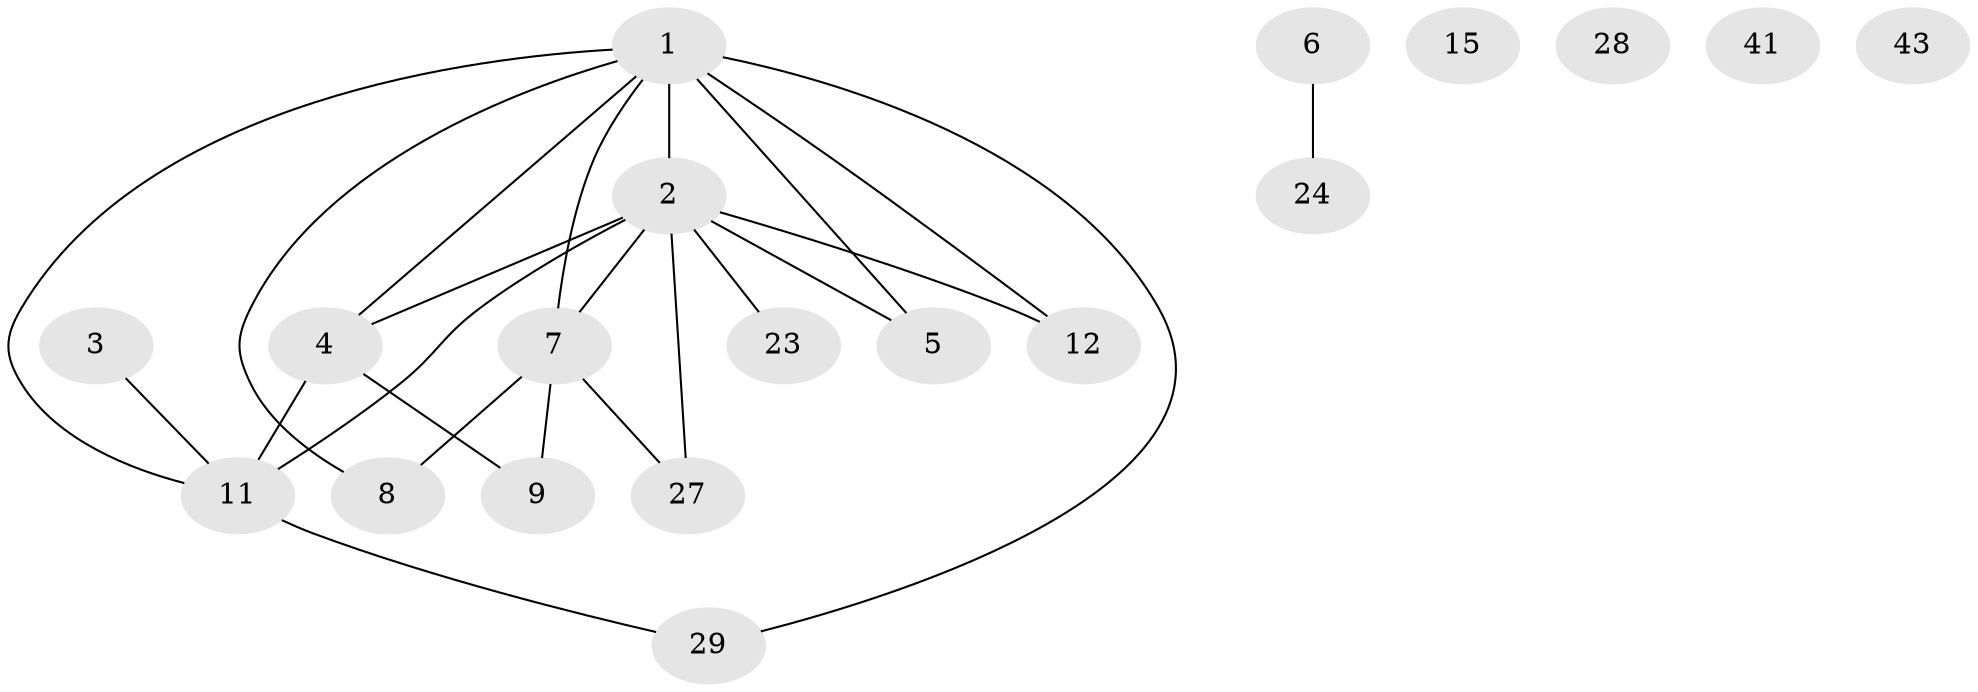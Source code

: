 // original degree distribution, {5: 0.06, 7: 0.02, 1: 0.26, 4: 0.14, 3: 0.26, 2: 0.18, 0: 0.08}
// Generated by graph-tools (version 1.1) at 2025/16/03/04/25 18:16:46]
// undirected, 19 vertices, 23 edges
graph export_dot {
graph [start="1"]
  node [color=gray90,style=filled];
  1 [super="+13+45+37"];
  2 [super="+17+38+33+10"];
  3;
  4 [super="+34+42+21"];
  5 [super="+31+30"];
  6 [super="+32"];
  7 [super="+19"];
  8 [super="+26+44"];
  9;
  11 [super="+14+39"];
  12 [super="+22"];
  15;
  23;
  24;
  27 [super="+35"];
  28;
  29;
  41;
  43;
  1 -- 7;
  1 -- 8;
  1 -- 12;
  1 -- 29;
  1 -- 11;
  1 -- 5 [weight=2];
  1 -- 2;
  1 -- 4;
  2 -- 11 [weight=2];
  2 -- 27;
  2 -- 5 [weight=2];
  2 -- 12;
  2 -- 4 [weight=2];
  2 -- 23;
  2 -- 7;
  3 -- 11;
  4 -- 11;
  4 -- 9;
  6 -- 24;
  7 -- 27;
  7 -- 8;
  7 -- 9;
  11 -- 29;
}
